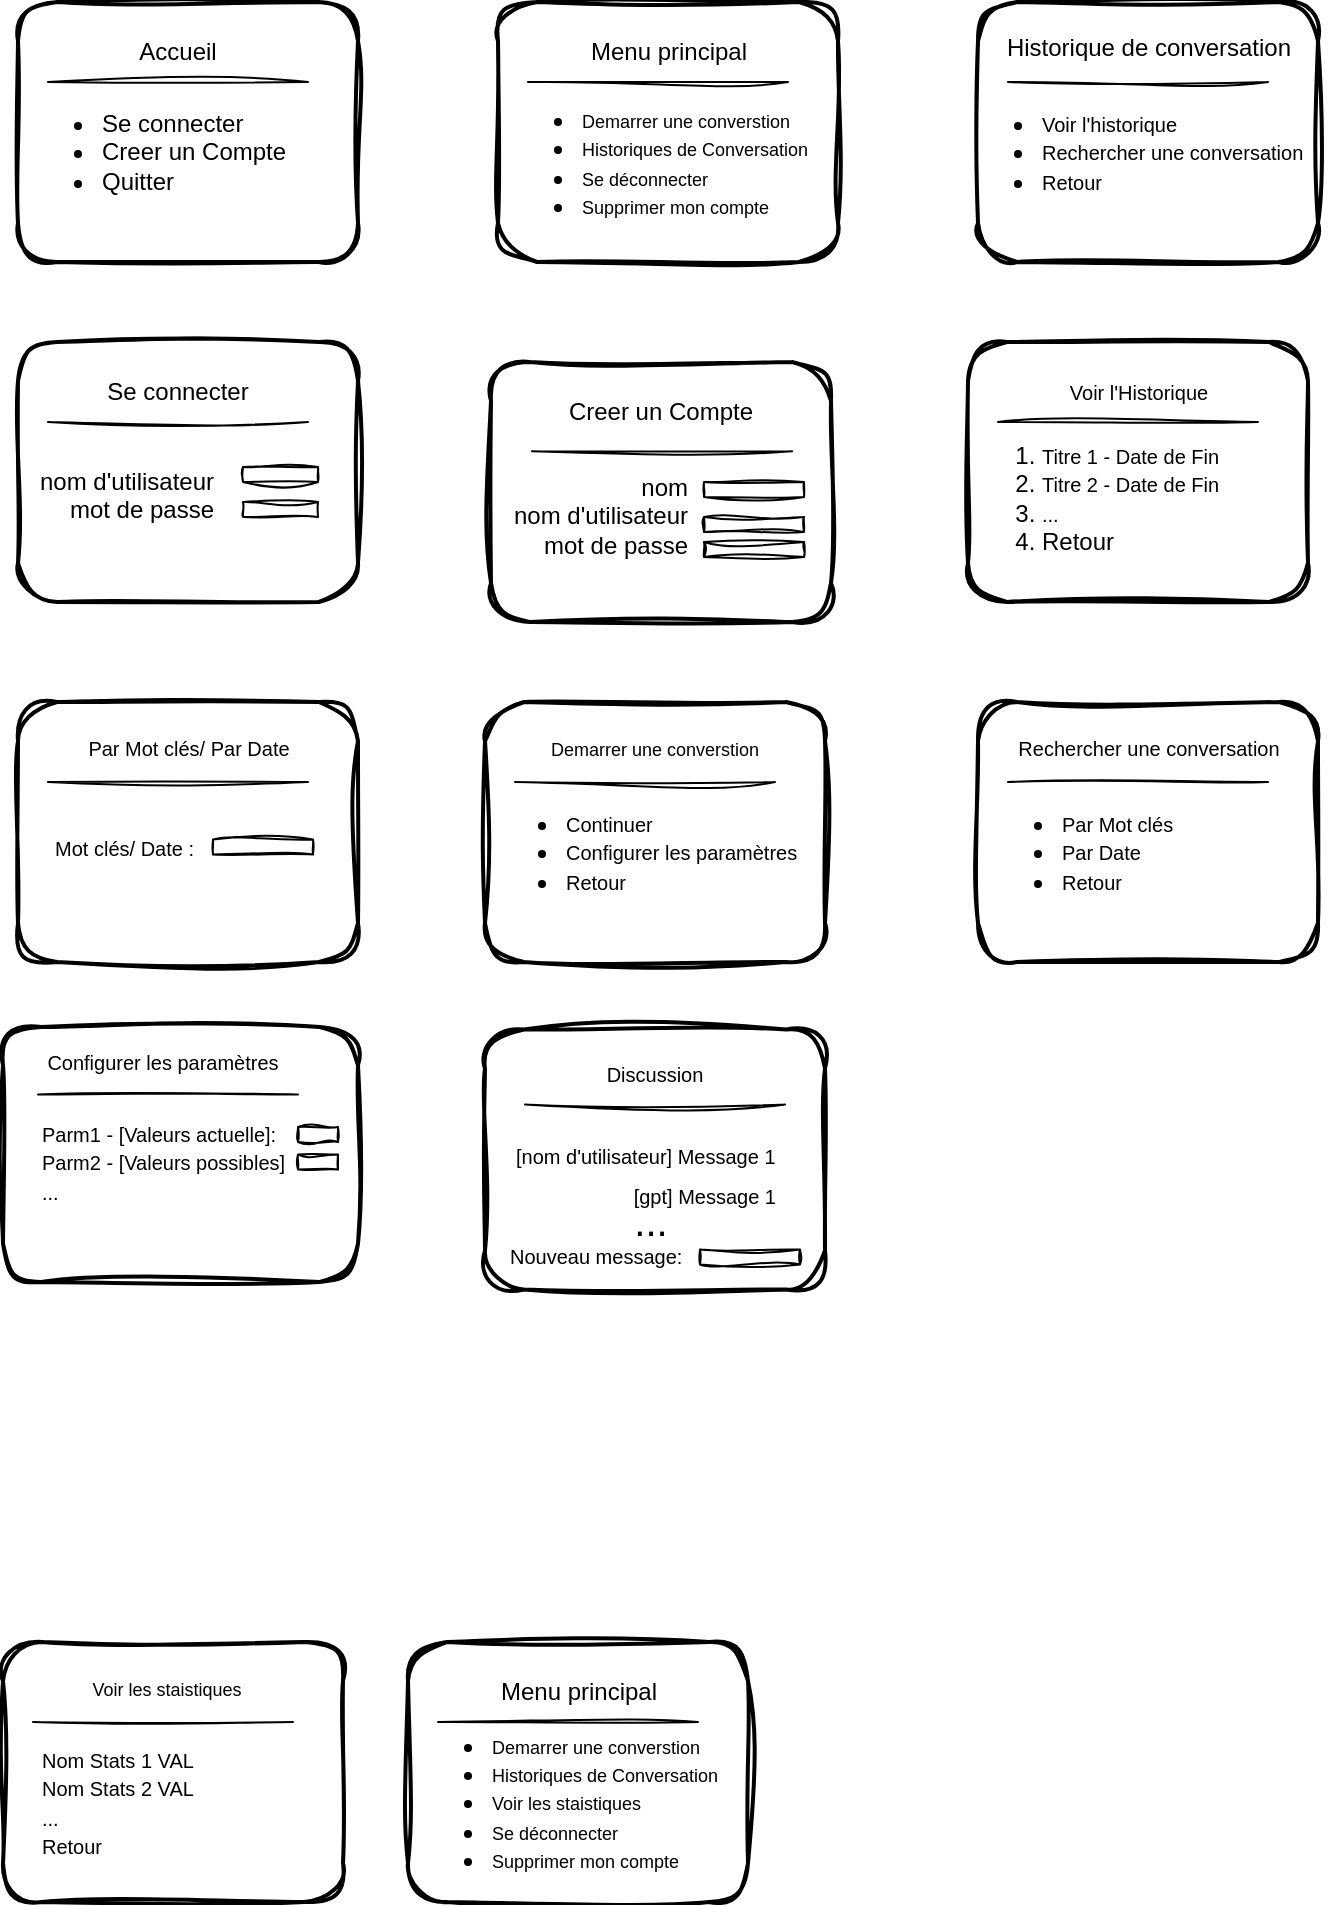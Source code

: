 <mxfile>
    <diagram name="Page-1" id="4c1rVNi9UevcLR-LI9Ch">
        <mxGraphModel dx="532" dy="346" grid="1" gridSize="10" guides="1" tooltips="1" connect="1" arrows="1" fold="1" page="1" pageScale="1" pageWidth="850" pageHeight="1100" background="#ffffff" math="0" shadow="0">
            <root>
                <mxCell id="0"/>
                <mxCell id="1" parent="0"/>
                <mxCell id="SOsQZbis1N3-3SlKeptC-1" value="" style="rounded=1;whiteSpace=wrap;html=1;glass=0;shadow=0;strokeWidth=2;labelBackgroundColor=none;sketch=1;curveFitting=1;jiggle=2;" parent="1" vertex="1">
                    <mxGeometry x="100" y="50" width="170" height="130" as="geometry"/>
                </mxCell>
                <mxCell id="SOsQZbis1N3-3SlKeptC-3" value="Accueil" style="text;html=1;align=center;verticalAlign=middle;whiteSpace=wrap;rounded=0;labelBackgroundColor=none;sketch=1;curveFitting=1;jiggle=2;" parent="1" vertex="1">
                    <mxGeometry x="150" y="60" width="60" height="30" as="geometry"/>
                </mxCell>
                <mxCell id="SOsQZbis1N3-3SlKeptC-4" value="&lt;div&gt;&lt;ul&gt;&lt;li&gt;Se connecter&lt;/li&gt;&lt;li&gt;Creer un Compte&lt;/li&gt;&lt;li&gt;Quitter&lt;/li&gt;&lt;/ul&gt;&lt;/div&gt;" style="text;html=1;align=left;verticalAlign=middle;whiteSpace=wrap;rounded=0;labelBackgroundColor=none;sketch=1;curveFitting=1;jiggle=2;" parent="1" vertex="1">
                    <mxGeometry x="100" y="95" width="150" height="60" as="geometry"/>
                </mxCell>
                <mxCell id="SOsQZbis1N3-3SlKeptC-7" value="" style="endArrow=none;html=1;rounded=0;labelBackgroundColor=none;fontColor=default;sketch=1;curveFitting=1;jiggle=2;" parent="1" edge="1">
                    <mxGeometry width="50" height="50" relative="1" as="geometry">
                        <mxPoint x="245" y="90" as="sourcePoint"/>
                        <mxPoint x="115" y="90" as="targetPoint"/>
                    </mxGeometry>
                </mxCell>
                <mxCell id="SOsQZbis1N3-3SlKeptC-17" value="" style="rounded=1;whiteSpace=wrap;html=1;glass=0;shadow=0;strokeWidth=2;labelBackgroundColor=none;sketch=1;curveFitting=1;jiggle=2;" parent="1" vertex="1">
                    <mxGeometry x="340" y="50" width="170" height="130" as="geometry"/>
                </mxCell>
                <mxCell id="SOsQZbis1N3-3SlKeptC-18" value="" style="endArrow=none;html=1;rounded=0;labelBackgroundColor=none;fontColor=default;sketch=1;curveFitting=1;jiggle=2;" parent="1" edge="1">
                    <mxGeometry width="50" height="50" relative="1" as="geometry">
                        <mxPoint x="485" y="90" as="sourcePoint"/>
                        <mxPoint x="355" y="90" as="targetPoint"/>
                    </mxGeometry>
                </mxCell>
                <mxCell id="SOsQZbis1N3-3SlKeptC-19" value="" style="rounded=1;whiteSpace=wrap;html=1;glass=0;shadow=0;strokeWidth=2;labelBackgroundColor=none;sketch=1;curveFitting=1;jiggle=2;strokeColor=#000000;" parent="1" vertex="1">
                    <mxGeometry x="580" y="50" width="170" height="130" as="geometry"/>
                </mxCell>
                <mxCell id="SOsQZbis1N3-3SlKeptC-20" value="" style="endArrow=none;html=1;rounded=0;labelBackgroundColor=none;fontColor=default;sketch=1;curveFitting=1;jiggle=2;" parent="1" edge="1">
                    <mxGeometry width="50" height="50" relative="1" as="geometry">
                        <mxPoint x="725" y="90" as="sourcePoint"/>
                        <mxPoint x="595" y="90" as="targetPoint"/>
                    </mxGeometry>
                </mxCell>
                <mxCell id="SOsQZbis1N3-3SlKeptC-21" value="Menu principal" style="text;html=1;align=center;verticalAlign=middle;whiteSpace=wrap;rounded=0;labelBackgroundColor=none;sketch=1;curveFitting=1;jiggle=2;" parent="1" vertex="1">
                    <mxGeometry x="378" y="60" width="95" height="30" as="geometry"/>
                </mxCell>
                <mxCell id="SOsQZbis1N3-3SlKeptC-22" value="&lt;ul&gt;&lt;li&gt;&lt;font style=&quot;font-size: 9px;&quot;&gt;Demarrer une converstion&lt;/font&gt;&lt;/li&gt;&lt;li&gt;&lt;font style=&quot;font-size: 9px;&quot;&gt;Historiques de Conversation&lt;/font&gt;&lt;/li&gt;&lt;li&gt;&lt;span style=&quot;font-size: 9px; background-color: transparent; color: light-dark(rgb(0, 0, 0), rgb(255, 255, 255));&quot;&gt;Se déconnecter&lt;/span&gt;&lt;/li&gt;&lt;li&gt;&lt;font style=&quot;font-size: 9px;&quot;&gt;Supprimer mon compte&lt;/font&gt;&lt;/li&gt;&lt;/ul&gt;" style="text;html=1;align=left;verticalAlign=middle;whiteSpace=wrap;rounded=0;labelBackgroundColor=none;sketch=1;curveFitting=1;jiggle=2;" parent="1" vertex="1">
                    <mxGeometry x="340" y="95" width="170" height="70" as="geometry"/>
                </mxCell>
                <mxCell id="SOsQZbis1N3-3SlKeptC-23" value="&lt;ul&gt;&lt;li&gt;&lt;font size=&quot;1&quot;&gt;Voir l'historique&lt;/font&gt;&lt;/li&gt;&lt;li&gt;&lt;font size=&quot;1&quot;&gt;Rechercher une conversation&lt;/font&gt;&lt;/li&gt;&lt;li&gt;&lt;font size=&quot;1&quot;&gt;Retour&lt;/font&gt;&lt;/li&gt;&lt;/ul&gt;" style="text;html=1;align=left;verticalAlign=middle;whiteSpace=wrap;rounded=0;labelBackgroundColor=none;sketch=1;curveFitting=1;jiggle=2;" parent="1" vertex="1">
                    <mxGeometry x="570" y="87.5" width="190" height="75" as="geometry"/>
                </mxCell>
                <mxCell id="SOsQZbis1N3-3SlKeptC-24" value="Historique de conversation" style="text;html=1;align=center;verticalAlign=middle;whiteSpace=wrap;rounded=0;labelBackgroundColor=none;sketch=1;curveFitting=1;jiggle=2;" parent="1" vertex="1">
                    <mxGeometry x="592.5" y="57.5" width="145" height="30" as="geometry"/>
                </mxCell>
                <mxCell id="SOsQZbis1N3-3SlKeptC-25" value="" style="rounded=1;whiteSpace=wrap;html=1;glass=0;shadow=0;strokeWidth=2;labelBackgroundColor=none;sketch=1;curveFitting=1;jiggle=2;" parent="1" vertex="1">
                    <mxGeometry x="100" y="220" width="170" height="130" as="geometry"/>
                </mxCell>
                <mxCell id="SOsQZbis1N3-3SlKeptC-26" value="Se connecter" style="text;html=1;align=center;verticalAlign=middle;whiteSpace=wrap;rounded=0;labelBackgroundColor=none;sketch=1;curveFitting=1;jiggle=2;" parent="1" vertex="1">
                    <mxGeometry x="135" y="230" width="90" height="30" as="geometry"/>
                </mxCell>
                <mxCell id="SOsQZbis1N3-3SlKeptC-28" value="" style="endArrow=none;html=1;rounded=0;labelBackgroundColor=none;fontColor=default;sketch=1;curveFitting=1;jiggle=2;" parent="1" edge="1">
                    <mxGeometry width="50" height="50" relative="1" as="geometry">
                        <mxPoint x="245" y="260" as="sourcePoint"/>
                        <mxPoint x="115" y="260" as="targetPoint"/>
                    </mxGeometry>
                </mxCell>
                <mxCell id="SOsQZbis1N3-3SlKeptC-29" value="" style="rounded=1;whiteSpace=wrap;html=1;glass=0;shadow=0;strokeWidth=2;labelBackgroundColor=none;sketch=1;curveFitting=1;jiggle=2;" parent="1" vertex="1">
                    <mxGeometry x="336.5" y="230" width="170" height="130" as="geometry"/>
                </mxCell>
                <mxCell id="SOsQZbis1N3-3SlKeptC-30" value="" style="endArrow=none;html=1;rounded=0;labelBackgroundColor=none;fontColor=default;sketch=1;curveFitting=1;jiggle=2;" parent="1" edge="1">
                    <mxGeometry width="50" height="50" relative="1" as="geometry">
                        <mxPoint x="487" y="274.66" as="sourcePoint"/>
                        <mxPoint x="357" y="274.66" as="targetPoint"/>
                    </mxGeometry>
                </mxCell>
                <mxCell id="SOsQZbis1N3-3SlKeptC-33" value="Creer un Compte" style="text;html=1;align=center;verticalAlign=middle;whiteSpace=wrap;rounded=0;labelBackgroundColor=none;sketch=1;curveFitting=1;jiggle=2;" parent="1" vertex="1">
                    <mxGeometry x="369" y="240" width="105" height="30" as="geometry"/>
                </mxCell>
                <mxCell id="SOsQZbis1N3-3SlKeptC-38" value="&lt;div&gt;nom d'utilisateur&lt;/div&gt;&lt;div&gt;&lt;span style=&quot;background-color: transparent; color: light-dark(rgb(0, 0, 0), rgb(255, 255, 255));&quot;&gt;mot de passe&lt;/span&gt;&lt;/div&gt;&lt;div&gt;&lt;span style=&quot;background-color: transparent; color: light-dark(rgb(0, 0, 0), rgb(255, 255, 255));&quot;&gt;&lt;br&gt;&lt;/span&gt;&lt;/div&gt;" style="text;html=1;align=right;verticalAlign=middle;whiteSpace=wrap;rounded=0;labelBackgroundColor=none;sketch=1;curveFitting=1;jiggle=2;" parent="1" vertex="1">
                    <mxGeometry x="105" y="277.5" width="95" height="52.5" as="geometry"/>
                </mxCell>
                <mxCell id="SOsQZbis1N3-3SlKeptC-39" value="&lt;div&gt;&lt;span style=&quot;background-color: transparent; color: light-dark(rgb(0, 0, 0), rgb(255, 255, 255));&quot;&gt;nom&lt;/span&gt;&lt;/div&gt;&lt;div&gt;nom d'utilisateur&lt;/div&gt;mot de passe" style="text;html=1;align=right;verticalAlign=middle;whiteSpace=wrap;rounded=0;labelBackgroundColor=none;sketch=1;curveFitting=1;jiggle=2;" parent="1" vertex="1">
                    <mxGeometry x="342" y="276.25" width="95" height="61.25" as="geometry"/>
                </mxCell>
                <mxCell id="SOsQZbis1N3-3SlKeptC-40" value="" style="rounded=1;whiteSpace=wrap;html=1;glass=0;shadow=0;strokeWidth=2;labelBackgroundColor=none;sketch=1;curveFitting=1;jiggle=2;strokeColor=#000000;" parent="1" vertex="1">
                    <mxGeometry x="580" y="400" width="170" height="130" as="geometry"/>
                </mxCell>
                <mxCell id="SOsQZbis1N3-3SlKeptC-41" value="" style="endArrow=none;html=1;rounded=0;labelBackgroundColor=none;fontColor=default;sketch=1;curveFitting=1;jiggle=2;" parent="1" edge="1">
                    <mxGeometry width="50" height="50" relative="1" as="geometry">
                        <mxPoint x="725" y="440" as="sourcePoint"/>
                        <mxPoint x="595" y="440" as="targetPoint"/>
                    </mxGeometry>
                </mxCell>
                <mxCell id="SOsQZbis1N3-3SlKeptC-42" value="&lt;ul&gt;&lt;li&gt;&lt;span style=&quot;font-size: x-small; background-color: transparent; color: light-dark(rgb(0, 0, 0), rgb(255, 255, 255));&quot;&gt;Par Mot clés&lt;/span&gt;&lt;/li&gt;&lt;li&gt;&lt;font size=&quot;1&quot;&gt;Par Date&lt;/font&gt;&lt;/li&gt;&lt;li&gt;&lt;font size=&quot;1&quot;&gt;Retour&lt;/font&gt;&lt;/li&gt;&lt;/ul&gt;" style="text;html=1;align=left;verticalAlign=middle;whiteSpace=wrap;rounded=0;labelBackgroundColor=none;sketch=1;curveFitting=1;jiggle=2;" parent="1" vertex="1">
                    <mxGeometry x="580" y="437.5" width="120" height="75" as="geometry"/>
                </mxCell>
                <mxCell id="SOsQZbis1N3-3SlKeptC-43" value="&lt;span style=&quot;font-size: x-small; background-color: transparent; color: light-dark(rgb(0, 0, 0), rgb(255, 255, 255));&quot;&gt;Rechercher une conversation&lt;/span&gt;" style="text;html=1;align=center;verticalAlign=middle;whiteSpace=wrap;rounded=0;labelBackgroundColor=none;sketch=1;curveFitting=1;jiggle=2;" parent="1" vertex="1">
                    <mxGeometry x="592.5" y="407.5" width="145" height="30" as="geometry"/>
                </mxCell>
                <mxCell id="SOsQZbis1N3-3SlKeptC-48" value="" style="rounded=1;whiteSpace=wrap;html=1;glass=0;shadow=0;strokeWidth=2;labelBackgroundColor=none;sketch=1;curveFitting=1;jiggle=2;strokeColor=#000000;" parent="1" vertex="1">
                    <mxGeometry x="100" y="400" width="170" height="130" as="geometry"/>
                </mxCell>
                <mxCell id="SOsQZbis1N3-3SlKeptC-49" value="" style="endArrow=none;html=1;rounded=0;labelBackgroundColor=none;fontColor=default;sketch=1;curveFitting=1;jiggle=2;" parent="1" edge="1">
                    <mxGeometry width="50" height="50" relative="1" as="geometry">
                        <mxPoint x="245" y="440" as="sourcePoint"/>
                        <mxPoint x="115" y="440" as="targetPoint"/>
                    </mxGeometry>
                </mxCell>
                <mxCell id="SOsQZbis1N3-3SlKeptC-50" value="&lt;span style=&quot;background-color: transparent; color: light-dark(rgb(0, 0, 0), rgb(255, 255, 255)); font-size: x-small;&quot;&gt;Mot clés/ Date :&lt;/span&gt;" style="text;html=1;align=right;verticalAlign=middle;whiteSpace=wrap;rounded=0;labelBackgroundColor=none;sketch=1;curveFitting=1;jiggle=2;" parent="1" vertex="1">
                    <mxGeometry x="100" y="461.25" width="90" height="22.5" as="geometry"/>
                </mxCell>
                <mxCell id="SOsQZbis1N3-3SlKeptC-51" value="&lt;span style=&quot;font-size: x-small; background-color: transparent; color: light-dark(rgb(0, 0, 0), rgb(255, 255, 255));&quot;&gt;Par Mot clés/ Par Date&lt;/span&gt;" style="text;html=1;align=center;verticalAlign=middle;whiteSpace=wrap;rounded=0;labelBackgroundColor=none;sketch=1;curveFitting=1;jiggle=2;" parent="1" vertex="1">
                    <mxGeometry x="112.5" y="407.5" width="145" height="30" as="geometry"/>
                </mxCell>
                <mxCell id="SOsQZbis1N3-3SlKeptC-56" value="" style="rounded=1;whiteSpace=wrap;html=1;glass=0;shadow=0;strokeWidth=2;labelBackgroundColor=none;sketch=1;curveFitting=1;jiggle=2;strokeColor=#000000;" parent="1" vertex="1">
                    <mxGeometry x="333.5" y="400" width="170" height="130" as="geometry"/>
                </mxCell>
                <mxCell id="SOsQZbis1N3-3SlKeptC-57" value="" style="endArrow=none;html=1;rounded=0;labelBackgroundColor=none;fontColor=default;sketch=1;curveFitting=1;jiggle=2;" parent="1" edge="1">
                    <mxGeometry width="50" height="50" relative="1" as="geometry">
                        <mxPoint x="478.5" y="440" as="sourcePoint"/>
                        <mxPoint x="348.5" y="440" as="targetPoint"/>
                    </mxGeometry>
                </mxCell>
                <mxCell id="SOsQZbis1N3-3SlKeptC-58" value="&lt;ul&gt;&lt;li&gt;&lt;font size=&quot;1&quot;&gt;Continuer&lt;/font&gt;&lt;/li&gt;&lt;li&gt;&lt;font size=&quot;1&quot;&gt;Configurer les paramètres&lt;/font&gt;&lt;/li&gt;&lt;li&gt;&lt;font size=&quot;1&quot;&gt;Retour&lt;/font&gt;&lt;/li&gt;&lt;/ul&gt;" style="text;html=1;align=left;verticalAlign=middle;whiteSpace=wrap;rounded=0;labelBackgroundColor=none;sketch=1;curveFitting=1;jiggle=2;" parent="1" vertex="1">
                    <mxGeometry x="331.5" y="437.5" width="159.5" height="75" as="geometry"/>
                </mxCell>
                <mxCell id="SOsQZbis1N3-3SlKeptC-59" value="&lt;span style=&quot;font-size: 9px; text-align: left; background-color: transparent; color: light-dark(rgb(0, 0, 0), rgb(255, 255, 255));&quot;&gt;Demarrer une converstion&lt;/span&gt;" style="text;html=1;align=center;verticalAlign=middle;whiteSpace=wrap;rounded=0;labelBackgroundColor=none;sketch=1;curveFitting=1;jiggle=2;" parent="1" vertex="1">
                    <mxGeometry x="346" y="407.5" width="145" height="30" as="geometry"/>
                </mxCell>
                <mxCell id="SOsQZbis1N3-3SlKeptC-66" value="" style="rounded=1;whiteSpace=wrap;html=1;glass=0;shadow=0;strokeWidth=2;labelBackgroundColor=none;sketch=1;curveFitting=1;jiggle=2;strokeColor=#000000;" parent="1" vertex="1">
                    <mxGeometry x="333.5" y="563.75" width="170" height="130" as="geometry"/>
                </mxCell>
                <mxCell id="SOsQZbis1N3-3SlKeptC-68" value="&lt;span style=&quot;background-color: transparent; color: light-dark(rgb(0, 0, 0), rgb(255, 255, 255)); font-size: x-small; text-align: left;&quot;&gt;Discussion&lt;/span&gt;" style="text;html=1;align=center;verticalAlign=middle;whiteSpace=wrap;rounded=0;labelBackgroundColor=none;sketch=1;curveFitting=1;jiggle=2;" parent="1" vertex="1">
                    <mxGeometry x="346" y="571.25" width="145" height="30" as="geometry"/>
                </mxCell>
                <mxCell id="SOsQZbis1N3-3SlKeptC-70" value="&lt;font size=&quot;1&quot; face=&quot;Helvetica&quot;&gt;[nom d'utilisateur] Message 1&lt;/font&gt;" style="text;whiteSpace=wrap;html=1;fontFamily=Architects Daughter;fontSource=https%3A%2F%2Ffonts.googleapis.com%2Fcss%3Ffamily%3DArchitects%2BDaughter;" parent="1" vertex="1">
                    <mxGeometry x="347.25" y="613.75" width="142.5" height="20" as="geometry"/>
                </mxCell>
                <mxCell id="SOsQZbis1N3-3SlKeptC-72" value="&lt;font face=&quot;Helvetica&quot; size=&quot;1&quot;&gt;[gpt] Message 1&lt;/font&gt;" style="text;whiteSpace=wrap;html=1;fontFamily=Architects Daughter;fontSource=https%3A%2F%2Ffonts.googleapis.com%2Fcss%3Ffamily%3DArchitects%2BDaughter;align=right;" parent="1" vertex="1">
                    <mxGeometry x="366" y="633.75" width="115" height="20" as="geometry"/>
                </mxCell>
                <mxCell id="SOsQZbis1N3-3SlKeptC-73" value="&lt;font face=&quot;Helvetica&quot;&gt;...&lt;/font&gt;" style="text;whiteSpace=wrap;html=1;fontFamily=Architects Daughter;fontSource=https%3A%2F%2Ffonts.googleapis.com%2Fcss%3Ffamily%3DArchitects%2BDaughter;align=center;fontSize=20;" parent="1" vertex="1">
                    <mxGeometry x="358.5" y="641.25" width="115" height="20" as="geometry"/>
                </mxCell>
                <mxCell id="SOsQZbis1N3-3SlKeptC-74" value="&lt;font size=&quot;1&quot; face=&quot;Helvetica&quot;&gt;Nouveau message:&lt;/font&gt;" style="text;whiteSpace=wrap;html=1;fontFamily=Architects Daughter;fontSource=https%3A%2F%2Ffonts.googleapis.com%2Fcss%3Ffamily%3DArchitects%2BDaughter;" parent="1" vertex="1">
                    <mxGeometry x="343.5" y="663.75" width="90" height="17.5" as="geometry"/>
                </mxCell>
                <mxCell id="SOsQZbis1N3-3SlKeptC-75" value="" style="rounded=0;whiteSpace=wrap;html=1;sketch=1;hachureGap=4;jiggle=2;curveFitting=1;fontFamily=Architects Daughter;fontSource=https%3A%2F%2Ffonts.googleapis.com%2Fcss%3Ffamily%3DArchitects%2BDaughter;" parent="1" vertex="1">
                    <mxGeometry x="441" y="673.75" width="50" height="7.5" as="geometry"/>
                </mxCell>
                <mxCell id="SOsQZbis1N3-3SlKeptC-76" value="" style="rounded=0;whiteSpace=wrap;html=1;sketch=1;hachureGap=4;jiggle=2;curveFitting=1;fontFamily=Architects Daughter;fontSource=https%3A%2F%2Ffonts.googleapis.com%2Fcss%3Ffamily%3DArchitects%2BDaughter;" parent="1" vertex="1">
                    <mxGeometry x="197.5" y="468.75" width="50" height="7.5" as="geometry"/>
                </mxCell>
                <mxCell id="SOsQZbis1N3-3SlKeptC-78" value="" style="rounded=0;whiteSpace=wrap;html=1;sketch=1;hachureGap=4;jiggle=2;curveFitting=1;fontFamily=Architects Daughter;fontSource=https%3A%2F%2Ffonts.googleapis.com%2Fcss%3Ffamily%3DArchitects%2BDaughter;" parent="1" vertex="1">
                    <mxGeometry x="212.5" y="282.5" width="37.5" height="7.5" as="geometry"/>
                </mxCell>
                <mxCell id="SOsQZbis1N3-3SlKeptC-79" value="" style="rounded=0;whiteSpace=wrap;html=1;sketch=1;hachureGap=4;jiggle=2;curveFitting=1;fontFamily=Architects Daughter;fontSource=https%3A%2F%2Ffonts.googleapis.com%2Fcss%3Ffamily%3DArchitects%2BDaughter;" parent="1" vertex="1">
                    <mxGeometry x="212.5" y="300" width="37.5" height="7.5" as="geometry"/>
                </mxCell>
                <mxCell id="SOsQZbis1N3-3SlKeptC-81" value="" style="rounded=0;whiteSpace=wrap;html=1;sketch=1;hachureGap=4;jiggle=2;curveFitting=1;fontFamily=Architects Daughter;fontSource=https%3A%2F%2Ffonts.googleapis.com%2Fcss%3Ffamily%3DArchitects%2BDaughter;" parent="1" vertex="1">
                    <mxGeometry x="443" y="290" width="50" height="7.5" as="geometry"/>
                </mxCell>
                <mxCell id="SOsQZbis1N3-3SlKeptC-82" value="" style="rounded=0;whiteSpace=wrap;html=1;sketch=1;hachureGap=4;jiggle=2;curveFitting=1;fontFamily=Architects Daughter;fontSource=https%3A%2F%2Ffonts.googleapis.com%2Fcss%3Ffamily%3DArchitects%2BDaughter;" parent="1" vertex="1">
                    <mxGeometry x="443" y="307.5" width="50" height="7.5" as="geometry"/>
                </mxCell>
                <mxCell id="SOsQZbis1N3-3SlKeptC-83" value="" style="rounded=0;whiteSpace=wrap;html=1;sketch=1;hachureGap=4;jiggle=2;curveFitting=1;fontFamily=Architects Daughter;fontSource=https%3A%2F%2Ffonts.googleapis.com%2Fcss%3Ffamily%3DArchitects%2BDaughter;" parent="1" vertex="1">
                    <mxGeometry x="443" y="320" width="50" height="7.5" as="geometry"/>
                </mxCell>
                <mxCell id="SOsQZbis1N3-3SlKeptC-89" value="" style="rounded=1;whiteSpace=wrap;html=1;glass=0;shadow=0;strokeWidth=2;labelBackgroundColor=none;sketch=1;curveFitting=1;jiggle=2;strokeColor=#000000;" parent="1" vertex="1">
                    <mxGeometry x="92.5" y="870" width="170" height="130" as="geometry"/>
                </mxCell>
                <mxCell id="SOsQZbis1N3-3SlKeptC-90" value="" style="endArrow=none;html=1;rounded=0;labelBackgroundColor=none;fontColor=default;sketch=1;curveFitting=1;jiggle=2;" parent="1" edge="1">
                    <mxGeometry width="50" height="50" relative="1" as="geometry">
                        <mxPoint x="237.5" y="910" as="sourcePoint"/>
                        <mxPoint x="107.5" y="910" as="targetPoint"/>
                    </mxGeometry>
                </mxCell>
                <mxCell id="SOsQZbis1N3-3SlKeptC-92" value="&lt;span style=&quot;font-size: 9px; background-color: transparent; color: light-dark(rgb(0, 0, 0), rgb(255, 255, 255));&quot;&gt;Voir les staistiques&lt;/span&gt;" style="text;html=1;align=center;verticalAlign=middle;whiteSpace=wrap;rounded=0;labelBackgroundColor=none;sketch=1;curveFitting=1;jiggle=2;" parent="1" vertex="1">
                    <mxGeometry x="101.5" y="877.5" width="145" height="30" as="geometry"/>
                </mxCell>
                <mxCell id="SOsQZbis1N3-3SlKeptC-93" value="&lt;span style=&quot;background-color: transparent; color: light-dark(rgb(0, 0, 0), rgb(255, 255, 255)); font-size: x-small;&quot;&gt;Nom Stats 1 VAL&lt;/span&gt;&lt;br&gt;&lt;span style=&quot;font-size: x-small;&quot;&gt;Nom Stats 2 VAL&lt;/span&gt;&lt;br&gt;&lt;span style=&quot;background-color: transparent; color: light-dark(rgb(0, 0, 0), rgb(255, 255, 255)); font-size: x-small;&quot;&gt;...&lt;/span&gt;&lt;br&gt;&lt;span style=&quot;font-size: x-small; background-color: transparent; color: light-dark(rgb(0, 0, 0), rgb(255, 255, 255));&quot;&gt;Retour&lt;/span&gt;" style="text;html=1;align=left;verticalAlign=middle;whiteSpace=wrap;rounded=0;labelBackgroundColor=none;sketch=1;curveFitting=1;jiggle=2;" parent="1" vertex="1">
                    <mxGeometry x="110" y="912.5" width="180" height="75" as="geometry"/>
                </mxCell>
                <mxCell id="gOaZOI50r9FXYh2yy26h-1" value="" style="rounded=1;whiteSpace=wrap;html=1;glass=0;shadow=0;strokeWidth=2;labelBackgroundColor=none;sketch=1;curveFitting=1;jiggle=2;strokeColor=#000000;" parent="1" vertex="1">
                    <mxGeometry x="92.5" y="562.5" width="177.5" height="127.5" as="geometry"/>
                </mxCell>
                <mxCell id="gOaZOI50r9FXYh2yy26h-2" value="&lt;span style=&quot;background-color: transparent; color: light-dark(rgb(0, 0, 0), rgb(255, 255, 255)); font-size: x-small;&quot;&gt;Parm1 - [Valeurs actuelle]:&lt;/span&gt;&lt;br&gt;&lt;span style=&quot;background-color: transparent; color: light-dark(rgb(0, 0, 0), rgb(255, 255, 255)); font-size: x-small;&quot;&gt;Parm2 - [Valeurs possibles]&lt;/span&gt;&lt;br&gt;&lt;span style=&quot;background-color: transparent; color: light-dark(rgb(0, 0, 0), rgb(255, 255, 255)); font-size: x-small;&quot;&gt;...&lt;/span&gt;" style="text;html=1;align=left;verticalAlign=middle;whiteSpace=wrap;rounded=0;labelBackgroundColor=none;sketch=1;curveFitting=1;jiggle=2;" parent="1" vertex="1">
                    <mxGeometry x="110" y="596.25" width="157.5" height="67.5" as="geometry"/>
                </mxCell>
                <mxCell id="gOaZOI50r9FXYh2yy26h-3" value="" style="rounded=0;whiteSpace=wrap;html=1;sketch=1;hachureGap=4;jiggle=2;curveFitting=1;fontFamily=Architects Daughter;fontSource=https%3A%2F%2Ffonts.googleapis.com%2Fcss%3Ffamily%3DArchitects%2BDaughter;" parent="1" vertex="1">
                    <mxGeometry x="240" y="612.5" width="20" height="7.5" as="geometry"/>
                </mxCell>
                <mxCell id="gOaZOI50r9FXYh2yy26h-4" value="" style="rounded=0;whiteSpace=wrap;html=1;sketch=1;hachureGap=4;jiggle=2;curveFitting=1;fontFamily=Architects Daughter;fontSource=https%3A%2F%2Ffonts.googleapis.com%2Fcss%3Ffamily%3DArchitects%2BDaughter;" parent="1" vertex="1">
                    <mxGeometry x="240" y="626.25" width="20" height="7.5" as="geometry"/>
                </mxCell>
                <mxCell id="gOaZOI50r9FXYh2yy26h-5" value="&lt;span style=&quot;background-color: transparent; color: light-dark(rgb(0, 0, 0), rgb(255, 255, 255)); font-size: x-small; text-align: left;&quot;&gt;Configurer les paramètres&lt;/span&gt;" style="text;html=1;align=center;verticalAlign=middle;whiteSpace=wrap;rounded=0;labelBackgroundColor=none;sketch=1;curveFitting=1;jiggle=2;" parent="1" vertex="1">
                    <mxGeometry x="100" y="563.75" width="145" height="32.5" as="geometry"/>
                </mxCell>
                <mxCell id="gOaZOI50r9FXYh2yy26h-6" value="" style="endArrow=none;html=1;rounded=0;labelBackgroundColor=none;fontColor=default;sketch=1;curveFitting=1;jiggle=2;" parent="1" edge="1">
                    <mxGeometry width="50" height="50" relative="1" as="geometry">
                        <mxPoint x="240" y="596.25" as="sourcePoint"/>
                        <mxPoint x="110" y="596.25" as="targetPoint"/>
                    </mxGeometry>
                </mxCell>
                <mxCell id="gOaZOI50r9FXYh2yy26h-8" value="" style="rounded=1;whiteSpace=wrap;html=1;glass=0;shadow=0;strokeWidth=2;labelBackgroundColor=none;sketch=1;curveFitting=1;jiggle=2;strokeColor=#000000;" parent="1" vertex="1">
                    <mxGeometry x="575" y="220" width="170" height="130" as="geometry"/>
                </mxCell>
                <mxCell id="gOaZOI50r9FXYh2yy26h-9" value="" style="endArrow=none;html=1;rounded=0;labelBackgroundColor=none;fontColor=default;sketch=1;curveFitting=1;jiggle=2;" parent="1" edge="1">
                    <mxGeometry width="50" height="50" relative="1" as="geometry">
                        <mxPoint x="720" y="260" as="sourcePoint"/>
                        <mxPoint x="590" y="260" as="targetPoint"/>
                    </mxGeometry>
                </mxCell>
                <mxCell id="gOaZOI50r9FXYh2yy26h-10" value="&lt;ol&gt;&lt;li&gt;&lt;span style=&quot;font-size: x-small; background-color: transparent; color: light-dark(rgb(0, 0, 0), rgb(255, 255, 255));&quot;&gt;Titre 1 - Date de Fin&lt;/span&gt;&lt;/li&gt;&lt;li&gt;&lt;span style=&quot;font-size: x-small; background-color: transparent; color: light-dark(rgb(0, 0, 0), rgb(255, 255, 255));&quot;&gt;Titre 2 - Date de Fin&lt;/span&gt;&lt;/li&gt;&lt;li&gt;&lt;span style=&quot;font-size: x-small; background-color: transparent; color: light-dark(rgb(0, 0, 0), rgb(255, 255, 255));&quot;&gt;...&lt;/span&gt;&lt;/li&gt;&lt;li&gt;&lt;span style=&quot;background-color: transparent; color: light-dark(rgb(0, 0, 0), rgb(255, 255, 255));&quot;&gt;Retour&lt;/span&gt;&lt;/li&gt;&lt;/ol&gt;" style="text;html=1;align=left;verticalAlign=middle;whiteSpace=wrap;rounded=0;labelBackgroundColor=none;sketch=1;curveFitting=1;jiggle=2;" parent="1" vertex="1">
                    <mxGeometry x="570" y="260" width="180" height="75" as="geometry"/>
                </mxCell>
                <mxCell id="gOaZOI50r9FXYh2yy26h-11" value="&lt;font size=&quot;1&quot;&gt;Voir l'Historique&lt;/font&gt;" style="text;html=1;align=center;verticalAlign=middle;whiteSpace=wrap;rounded=0;labelBackgroundColor=none;sketch=1;curveFitting=1;jiggle=2;" parent="1" vertex="1">
                    <mxGeometry x="587.5" y="230" width="145" height="30" as="geometry"/>
                </mxCell>
                <mxCell id="gIrXdR4HEd4UZFSrmgr1-3" value="" style="rounded=1;whiteSpace=wrap;html=1;glass=0;shadow=0;strokeWidth=2;labelBackgroundColor=none;sketch=1;curveFitting=1;jiggle=2;" parent="1" vertex="1">
                    <mxGeometry x="295" y="870" width="170" height="130" as="geometry"/>
                </mxCell>
                <mxCell id="gIrXdR4HEd4UZFSrmgr1-4" value="" style="endArrow=none;html=1;rounded=0;labelBackgroundColor=none;fontColor=default;sketch=1;curveFitting=1;jiggle=2;" parent="1" edge="1">
                    <mxGeometry width="50" height="50" relative="1" as="geometry">
                        <mxPoint x="440" y="910" as="sourcePoint"/>
                        <mxPoint x="310" y="910" as="targetPoint"/>
                    </mxGeometry>
                </mxCell>
                <mxCell id="gIrXdR4HEd4UZFSrmgr1-5" value="Menu principal" style="text;html=1;align=center;verticalAlign=middle;whiteSpace=wrap;rounded=0;labelBackgroundColor=none;sketch=1;curveFitting=1;jiggle=2;" parent="1" vertex="1">
                    <mxGeometry x="333" y="880" width="95" height="30" as="geometry"/>
                </mxCell>
                <mxCell id="gIrXdR4HEd4UZFSrmgr1-6" value="&lt;ul&gt;&lt;li&gt;&lt;font style=&quot;font-size: 9px;&quot;&gt;Demarrer une converstion&lt;/font&gt;&lt;/li&gt;&lt;li&gt;&lt;font style=&quot;font-size: 9px;&quot;&gt;Historiques de Conversation&lt;/font&gt;&lt;/li&gt;&lt;li&gt;&lt;font style=&quot;font-size: 9px;&quot;&gt;Voir les staistiques&lt;/font&gt;&lt;/li&gt;&lt;li&gt;&lt;font style=&quot;font-size: 9px;&quot;&gt;Se déconnecter&lt;/font&gt;&lt;/li&gt;&lt;li&gt;&lt;font style=&quot;font-size: 9px;&quot;&gt;Supprimer mon compte&lt;/font&gt;&lt;/li&gt;&lt;/ul&gt;" style="text;html=1;align=left;verticalAlign=middle;whiteSpace=wrap;rounded=0;labelBackgroundColor=none;sketch=1;curveFitting=1;jiggle=2;" parent="1" vertex="1">
                    <mxGeometry x="295" y="915" width="170" height="70" as="geometry"/>
                </mxCell>
                <mxCell id="gIrXdR4HEd4UZFSrmgr1-7" value="" style="endArrow=none;html=1;rounded=0;labelBackgroundColor=none;fontColor=default;sketch=1;curveFitting=1;jiggle=2;" parent="1" edge="1">
                    <mxGeometry width="50" height="50" relative="1" as="geometry">
                        <mxPoint x="483.5" y="601.25" as="sourcePoint"/>
                        <mxPoint x="353.5" y="601.25" as="targetPoint"/>
                    </mxGeometry>
                </mxCell>
            </root>
        </mxGraphModel>
    </diagram>
</mxfile>